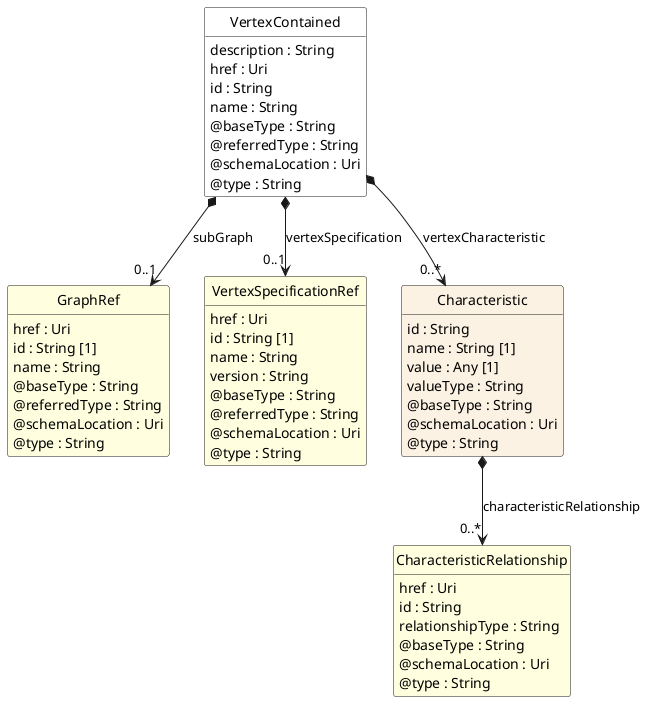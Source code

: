 @startuml
hide circle
hide methods
hide stereotype
show <<Enumeration>> stereotype
skinparam class {
   BackgroundColor<<Enumeration>> #E6F5F7
   BackgroundColor<<Ref>> #FFFFE0
   BackgroundColor<<Pivot>> #FFFFFFF
   BackgroundColor<<SimpleType>> #E2F0DA
   BackgroundColor #FCF2E3
}

class VertexContained <<Pivot>> {
    description : String
    href : Uri
    id : String
    name : String
    @baseType : String
    @referredType : String
    @schemaLocation : Uri
    @type : String
}

class GraphRef  <<Ref>> {
    href : Uri
    id : String [1]
    name : String
    @baseType : String
    @referredType : String
    @schemaLocation : Uri
    @type : String
}

class VertexSpecificationRef  <<Ref>> {
    href : Uri
    id : String [1]
    name : String
    version : String
    @baseType : String
    @referredType : String
    @schemaLocation : Uri
    @type : String
}

class Characteristic  {
    id : String
    name : String [1]
    value : Any [1]
    valueType : String
    @baseType : String
    @schemaLocation : Uri
    @type : String
}

class CharacteristicRelationship  <<Ref>> {
    href : Uri
    id : String
    relationshipType : String
    @baseType : String
    @schemaLocation : Uri
    @type : String
}

VertexContained *-->  "0..1" VertexSpecificationRef : vertexSpecification

VertexContained *-->  "0..1" GraphRef : subGraph

VertexContained *-->  "0..*" Characteristic : vertexCharacteristic

Characteristic *-->  "0..*" CharacteristicRelationship : characteristicRelationship

@enduml